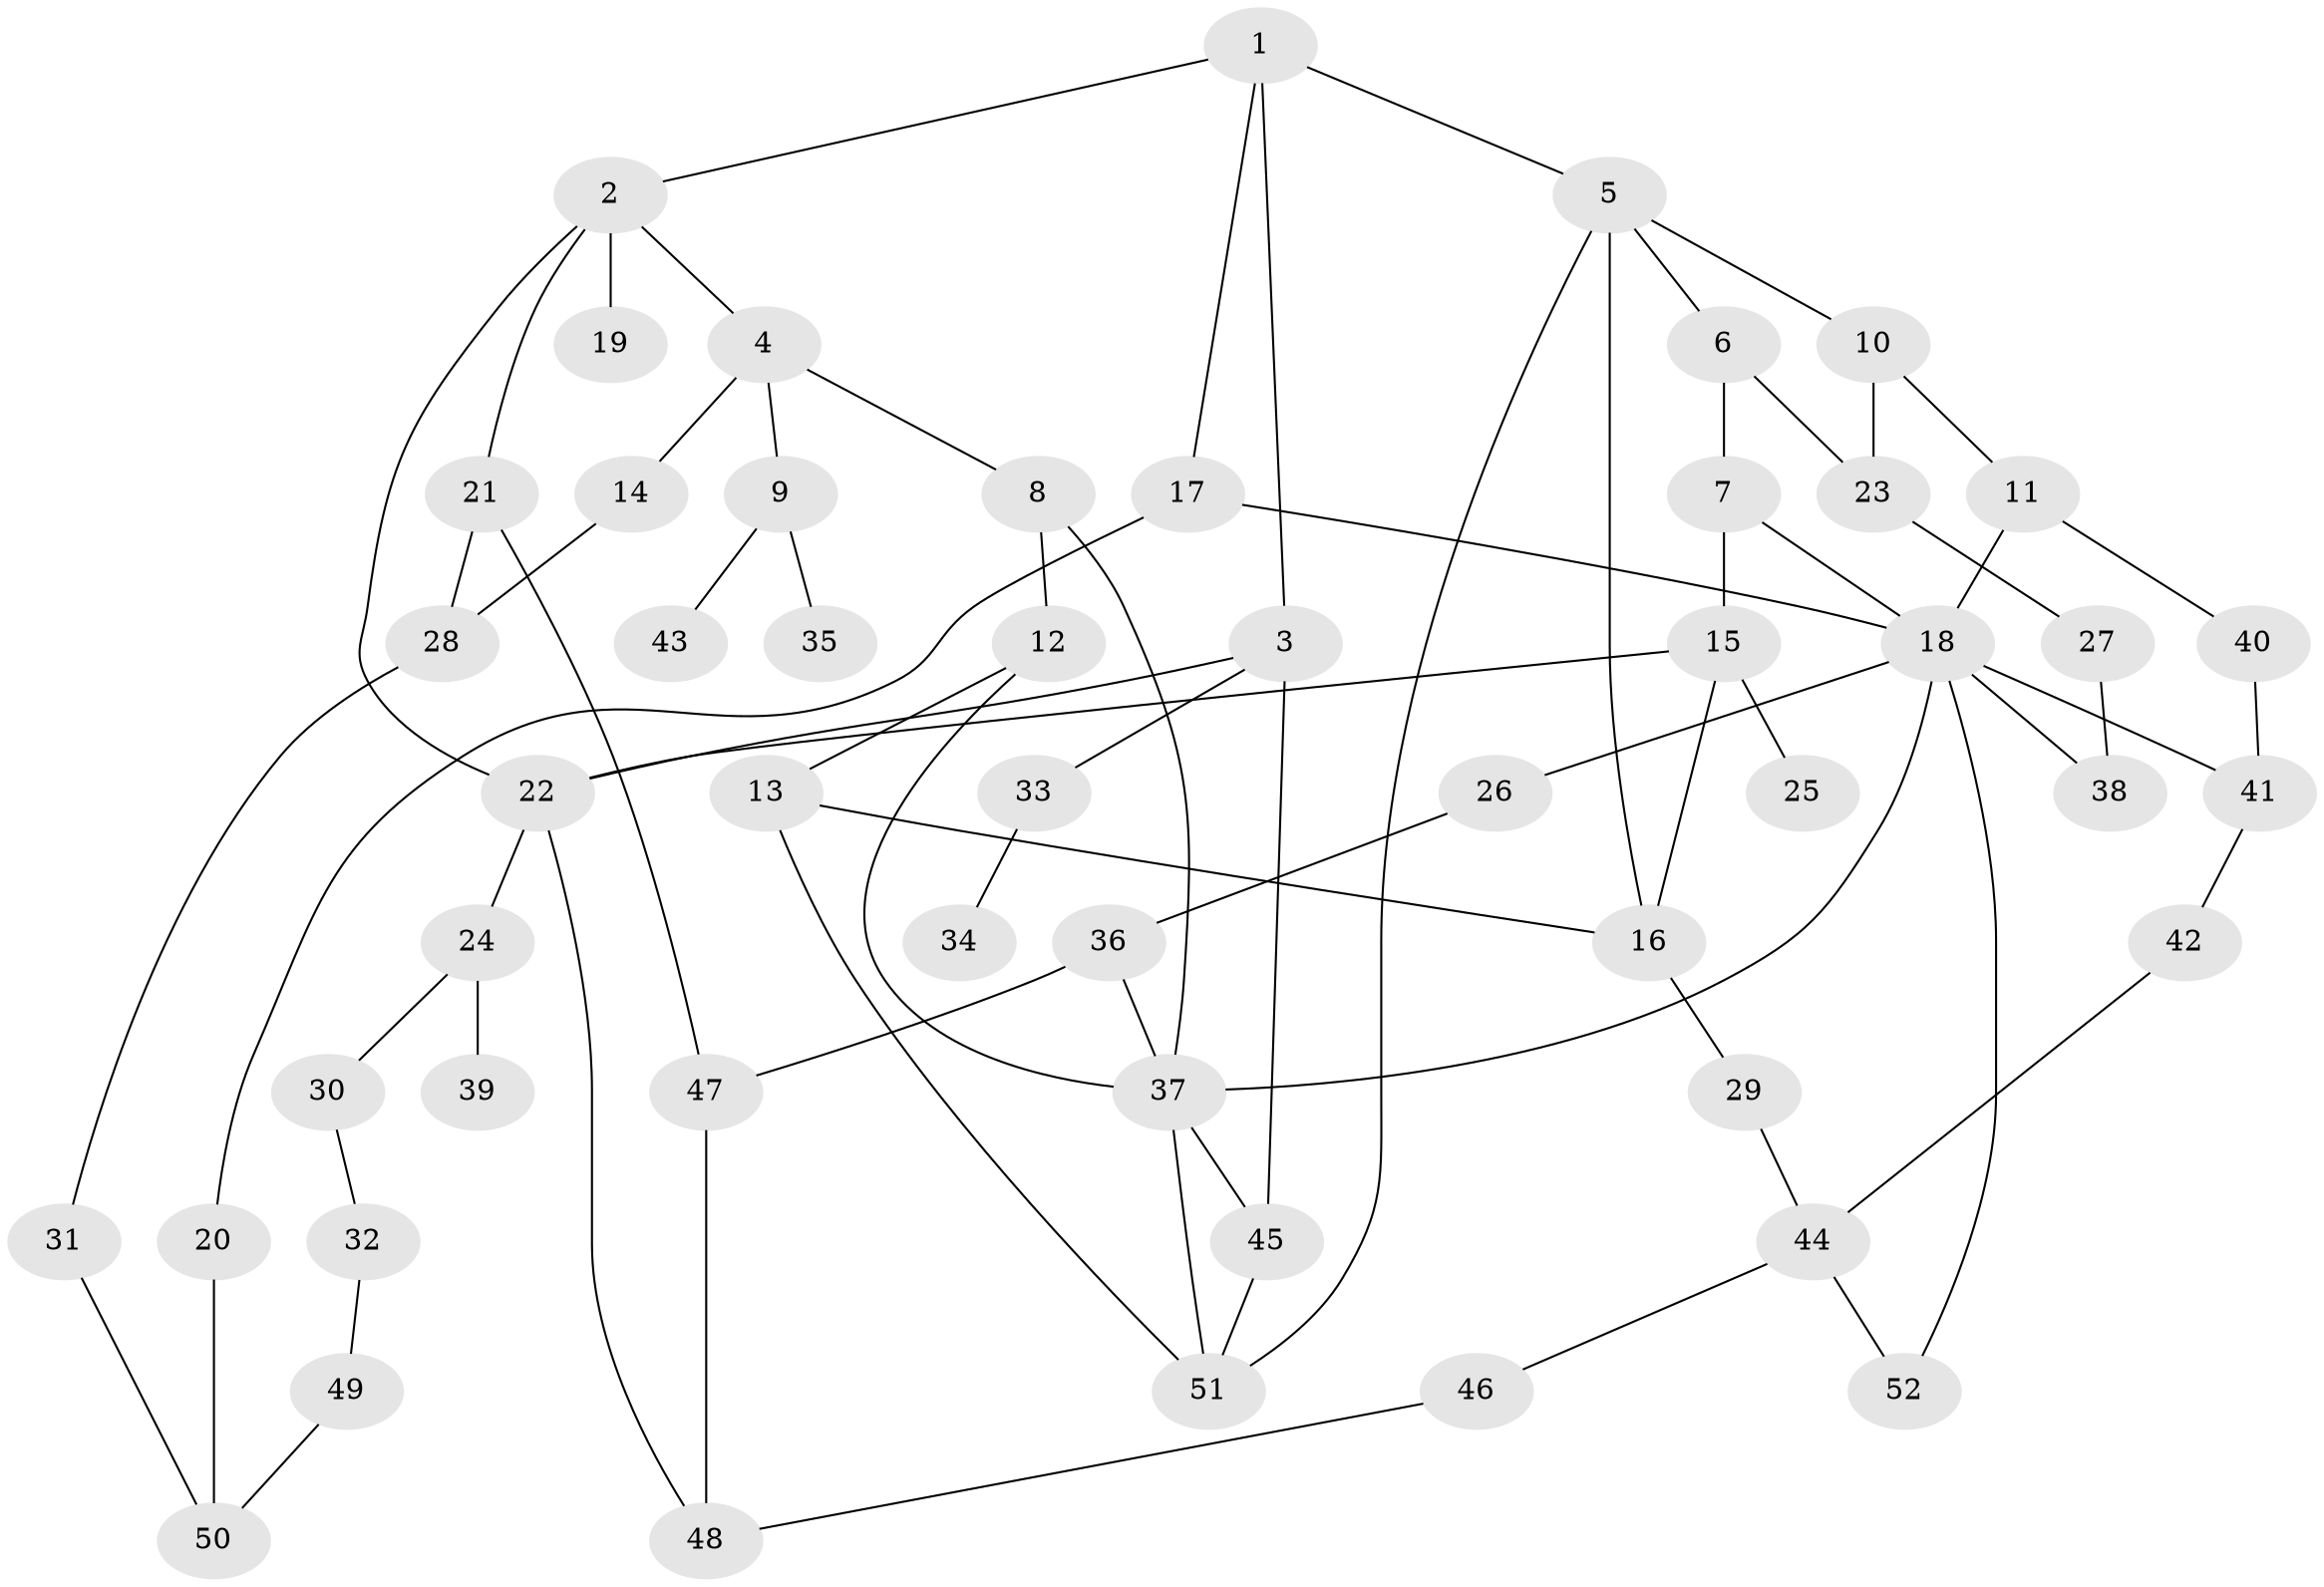 // Generated by graph-tools (version 1.1) at 2025/13/03/09/25 04:13:23]
// undirected, 52 vertices, 75 edges
graph export_dot {
graph [start="1"]
  node [color=gray90,style=filled];
  1;
  2;
  3;
  4;
  5;
  6;
  7;
  8;
  9;
  10;
  11;
  12;
  13;
  14;
  15;
  16;
  17;
  18;
  19;
  20;
  21;
  22;
  23;
  24;
  25;
  26;
  27;
  28;
  29;
  30;
  31;
  32;
  33;
  34;
  35;
  36;
  37;
  38;
  39;
  40;
  41;
  42;
  43;
  44;
  45;
  46;
  47;
  48;
  49;
  50;
  51;
  52;
  1 -- 2;
  1 -- 3;
  1 -- 5;
  1 -- 17;
  2 -- 4;
  2 -- 19;
  2 -- 21;
  2 -- 22;
  3 -- 22;
  3 -- 33;
  3 -- 45;
  4 -- 8;
  4 -- 9;
  4 -- 14;
  5 -- 6;
  5 -- 10;
  5 -- 16;
  5 -- 51;
  6 -- 7;
  6 -- 23;
  7 -- 15;
  7 -- 18;
  8 -- 12;
  8 -- 37;
  9 -- 35;
  9 -- 43;
  10 -- 11;
  10 -- 23;
  11 -- 40;
  11 -- 18;
  12 -- 13;
  12 -- 37;
  13 -- 51;
  13 -- 16;
  14 -- 28;
  15 -- 25;
  15 -- 16;
  15 -- 22;
  16 -- 29;
  17 -- 18;
  17 -- 20;
  18 -- 26;
  18 -- 38;
  18 -- 52;
  18 -- 37;
  18 -- 41;
  20 -- 50;
  21 -- 28;
  21 -- 47;
  22 -- 24;
  22 -- 48;
  23 -- 27;
  24 -- 30;
  24 -- 39;
  26 -- 36;
  27 -- 38;
  28 -- 31;
  29 -- 44;
  30 -- 32;
  31 -- 50;
  32 -- 49;
  33 -- 34;
  36 -- 37;
  36 -- 47;
  37 -- 51;
  37 -- 45;
  40 -- 41;
  41 -- 42;
  42 -- 44;
  44 -- 46;
  44 -- 52;
  45 -- 51;
  46 -- 48;
  47 -- 48;
  49 -- 50;
}
